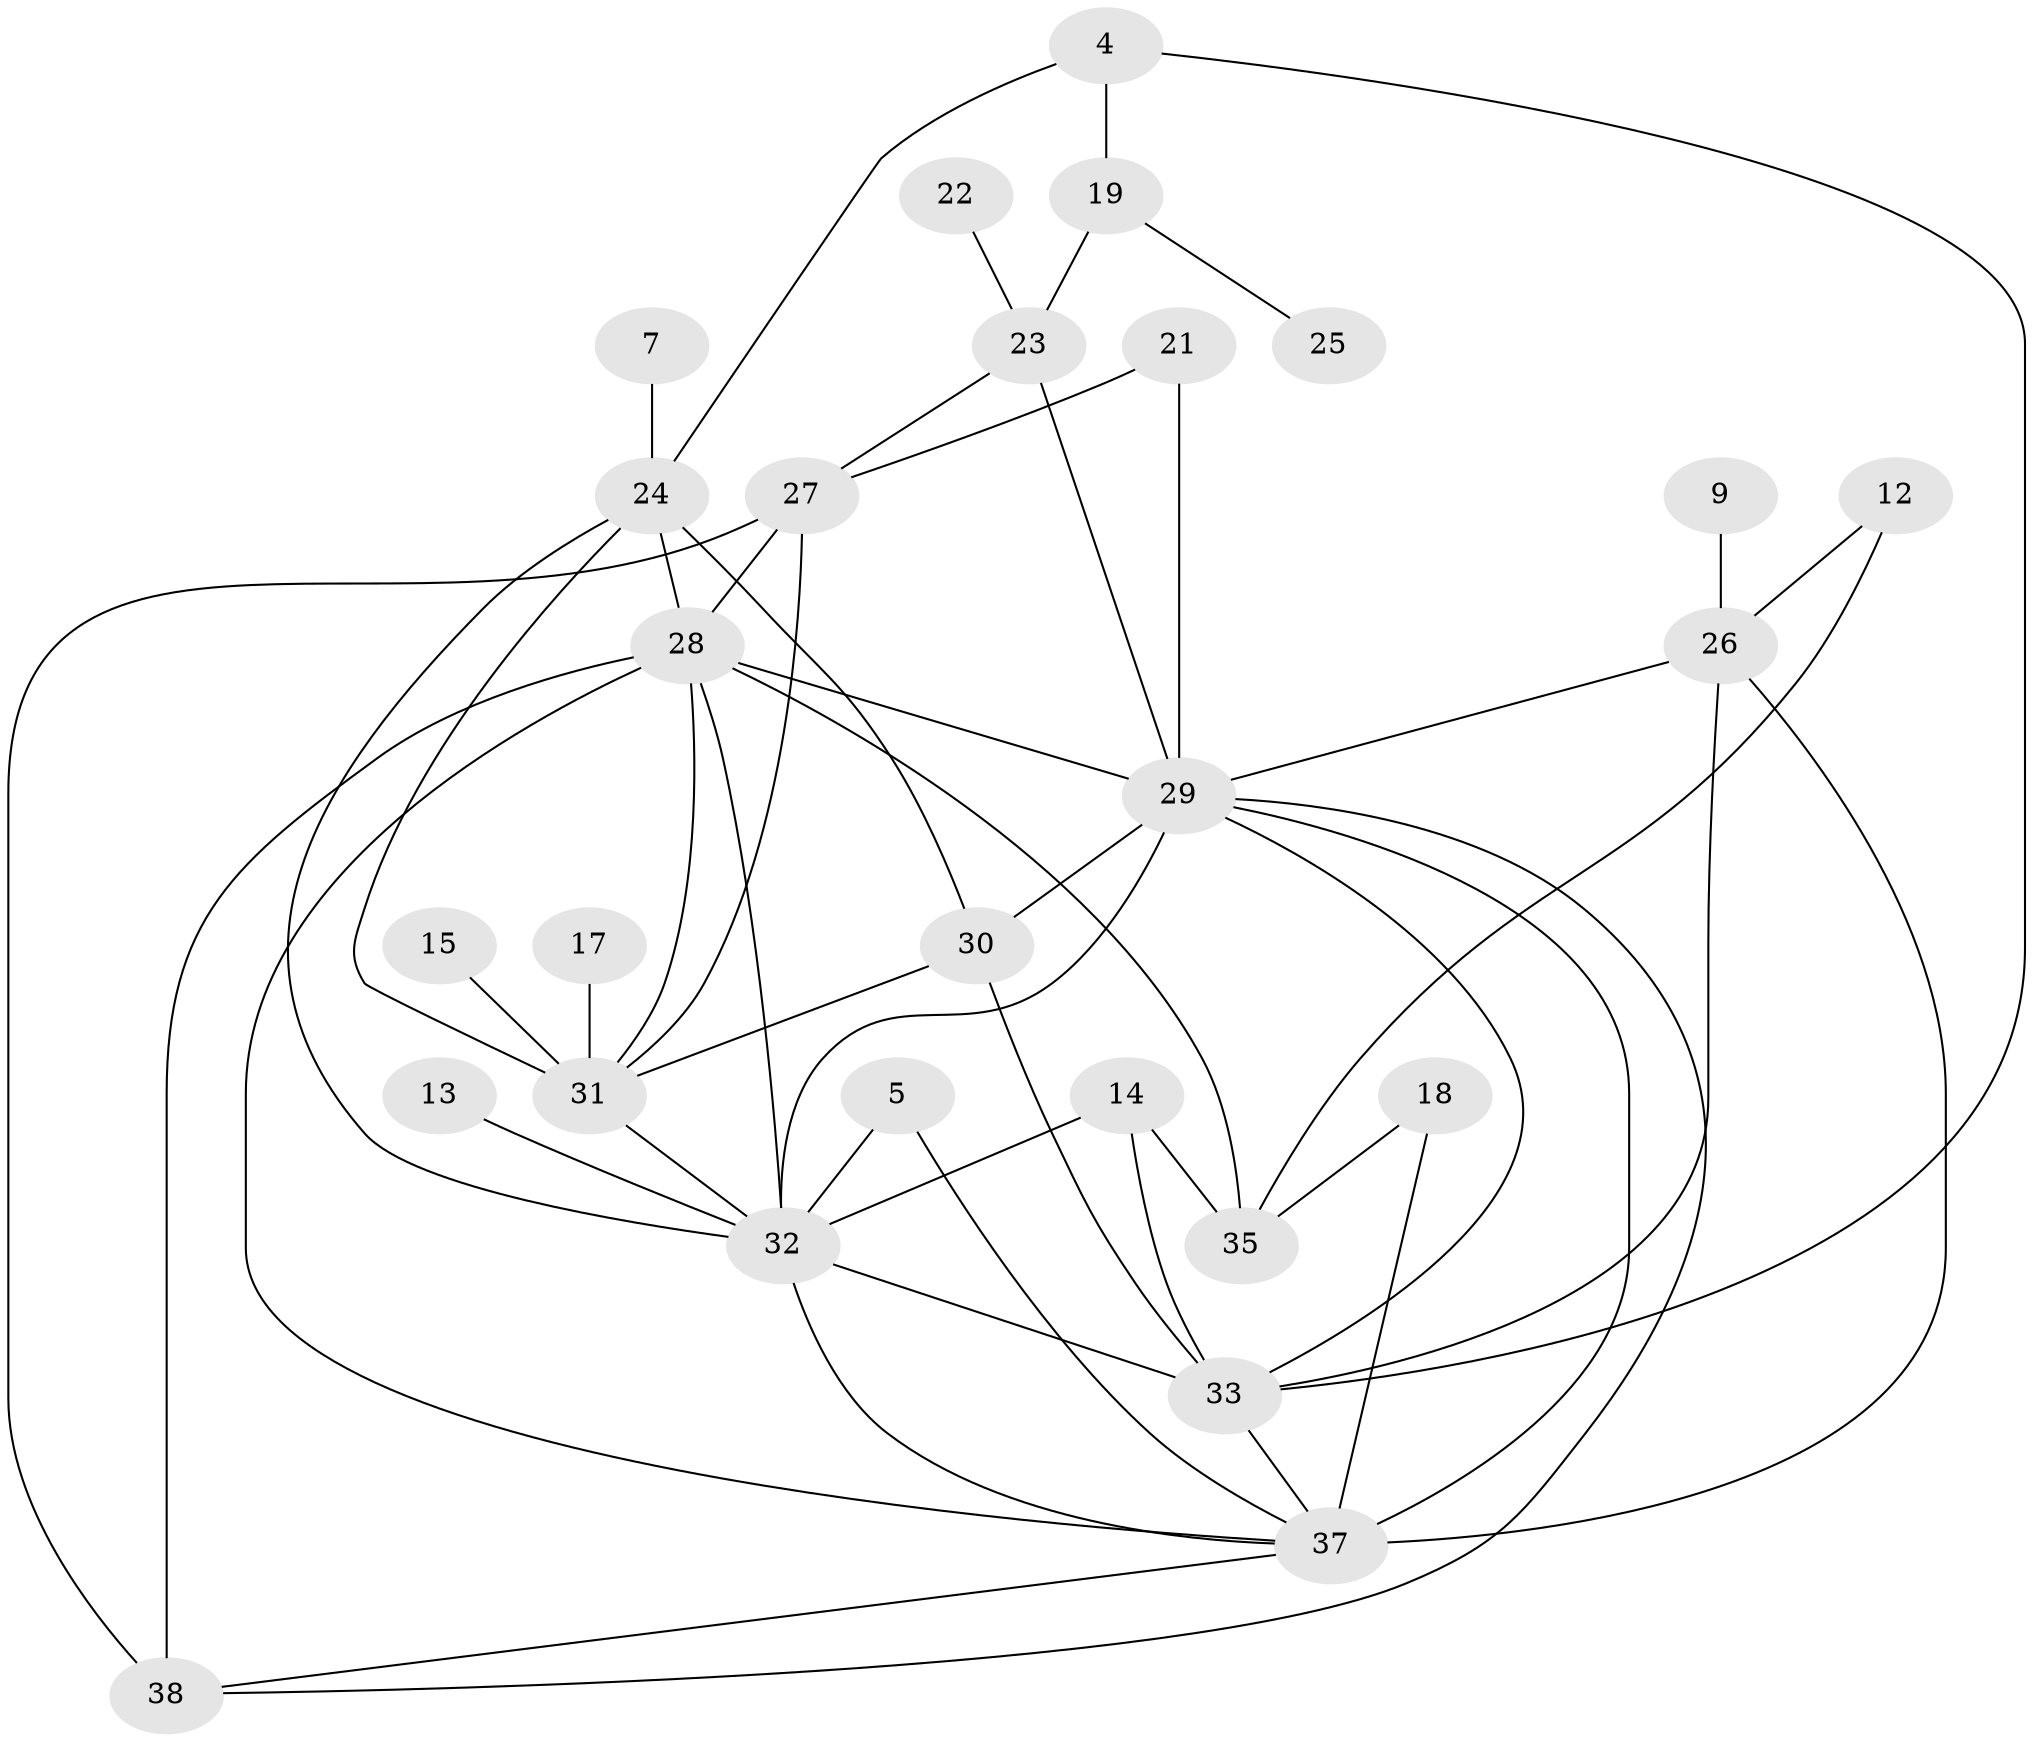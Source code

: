 // original degree distribution, {1: 0.23387096774193547, 2: 0.1693548387096774, 0: 0.08870967741935484, 4: 0.16129032258064516, 3: 0.25806451612903225, 5: 0.07258064516129033, 6: 0.008064516129032258, 10: 0.008064516129032258}
// Generated by graph-tools (version 1.1) at 2025/35/03/04/25 23:35:47]
// undirected, 27 vertices, 52 edges
graph export_dot {
  node [color=gray90,style=filled];
  4;
  5;
  7;
  9;
  12;
  13;
  14;
  15;
  17;
  18;
  19;
  21;
  22;
  23;
  24;
  25;
  26;
  27;
  28;
  29;
  30;
  31;
  32;
  33;
  35;
  37;
  38;
  4 -- 19 [weight=1.0];
  4 -- 24 [weight=1.0];
  4 -- 33 [weight=1.0];
  5 -- 32 [weight=1.0];
  5 -- 37 [weight=1.0];
  7 -- 24 [weight=1.0];
  9 -- 26 [weight=1.0];
  12 -- 26 [weight=1.0];
  12 -- 35 [weight=1.0];
  13 -- 32 [weight=1.0];
  14 -- 32 [weight=1.0];
  14 -- 33 [weight=2.0];
  14 -- 35 [weight=1.0];
  15 -- 31 [weight=1.0];
  17 -- 31 [weight=1.0];
  18 -- 35 [weight=1.0];
  18 -- 37 [weight=2.0];
  19 -- 23 [weight=2.0];
  19 -- 25 [weight=1.0];
  21 -- 27 [weight=1.0];
  21 -- 29 [weight=3.0];
  22 -- 23 [weight=1.0];
  23 -- 27 [weight=1.0];
  23 -- 29 [weight=2.0];
  24 -- 28 [weight=1.0];
  24 -- 30 [weight=1.0];
  24 -- 31 [weight=1.0];
  24 -- 32 [weight=1.0];
  26 -- 29 [weight=2.0];
  26 -- 33 [weight=1.0];
  26 -- 37 [weight=2.0];
  27 -- 28 [weight=1.0];
  27 -- 31 [weight=1.0];
  27 -- 38 [weight=2.0];
  28 -- 29 [weight=1.0];
  28 -- 31 [weight=3.0];
  28 -- 32 [weight=1.0];
  28 -- 35 [weight=1.0];
  28 -- 37 [weight=1.0];
  28 -- 38 [weight=1.0];
  29 -- 30 [weight=2.0];
  29 -- 32 [weight=2.0];
  29 -- 33 [weight=1.0];
  29 -- 37 [weight=1.0];
  29 -- 38 [weight=1.0];
  30 -- 31 [weight=1.0];
  30 -- 33 [weight=1.0];
  31 -- 32 [weight=1.0];
  32 -- 33 [weight=1.0];
  32 -- 37 [weight=1.0];
  33 -- 37 [weight=1.0];
  37 -- 38 [weight=1.0];
}
